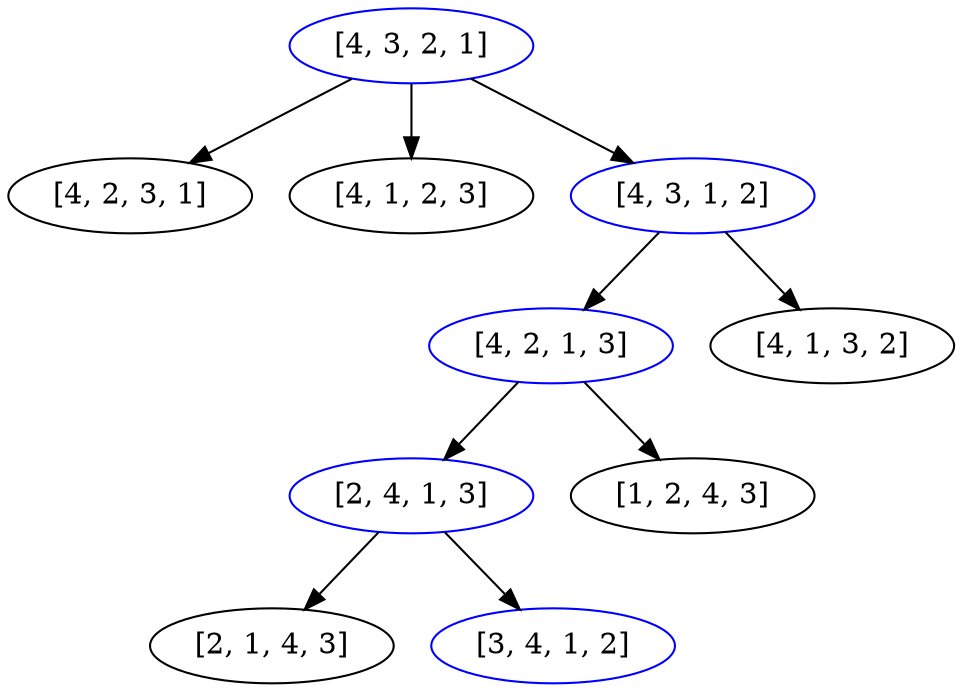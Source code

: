digraph {
"[4, 3, 2, 1]" [color="blue"];
"[4, 3, 2, 1]" -> "[4, 2, 3, 1]";
"[4, 3, 2, 1]" -> "[4, 1, 2, 3]";
"[4, 3, 2, 1]" -> "[4, 3, 1, 2]";
"[4, 3, 1, 2]" [color="blue"];
"[4, 3, 1, 2]" -> "[4, 2, 1, 3]";
"[4, 3, 1, 2]" -> "[4, 1, 3, 2]";
"[4, 2, 1, 3]" [color="blue"];
"[4, 2, 1, 3]" -> "[2, 4, 1, 3]";
"[4, 2, 1, 3]" -> "[1, 2, 4, 3]";
"[2, 4, 1, 3]" [color="blue"];
"[2, 4, 1, 3]" -> "[2, 1, 4, 3]";
"[2, 4, 1, 3]" -> "[3, 4, 1, 2]";
"[3, 4, 1, 2]" [color="blue"];
}